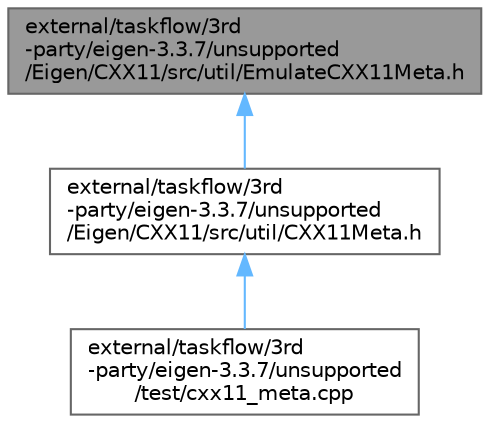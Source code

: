 digraph "external/taskflow/3rd-party/eigen-3.3.7/unsupported/Eigen/CXX11/src/util/EmulateCXX11Meta.h"
{
 // LATEX_PDF_SIZE
  bgcolor="transparent";
  edge [fontname=Helvetica,fontsize=10,labelfontname=Helvetica,labelfontsize=10];
  node [fontname=Helvetica,fontsize=10,shape=box,height=0.2,width=0.4];
  Node1 [id="Node000001",label="external/taskflow/3rd\l-party/eigen-3.3.7/unsupported\l/Eigen/CXX11/src/util/EmulateCXX11Meta.h",height=0.2,width=0.4,color="gray40", fillcolor="grey60", style="filled", fontcolor="black",tooltip=" "];
  Node1 -> Node2 [id="edge3_Node000001_Node000002",dir="back",color="steelblue1",style="solid",tooltip=" "];
  Node2 [id="Node000002",label="external/taskflow/3rd\l-party/eigen-3.3.7/unsupported\l/Eigen/CXX11/src/util/CXX11Meta.h",height=0.2,width=0.4,color="grey40", fillcolor="white", style="filled",URL="$_c_x_x11_meta_8h.html",tooltip=" "];
  Node2 -> Node3 [id="edge4_Node000002_Node000003",dir="back",color="steelblue1",style="solid",tooltip=" "];
  Node3 [id="Node000003",label="external/taskflow/3rd\l-party/eigen-3.3.7/unsupported\l/test/cxx11_meta.cpp",height=0.2,width=0.4,color="grey40", fillcolor="white", style="filled",URL="$cxx11__meta_8cpp.html",tooltip=" "];
}
